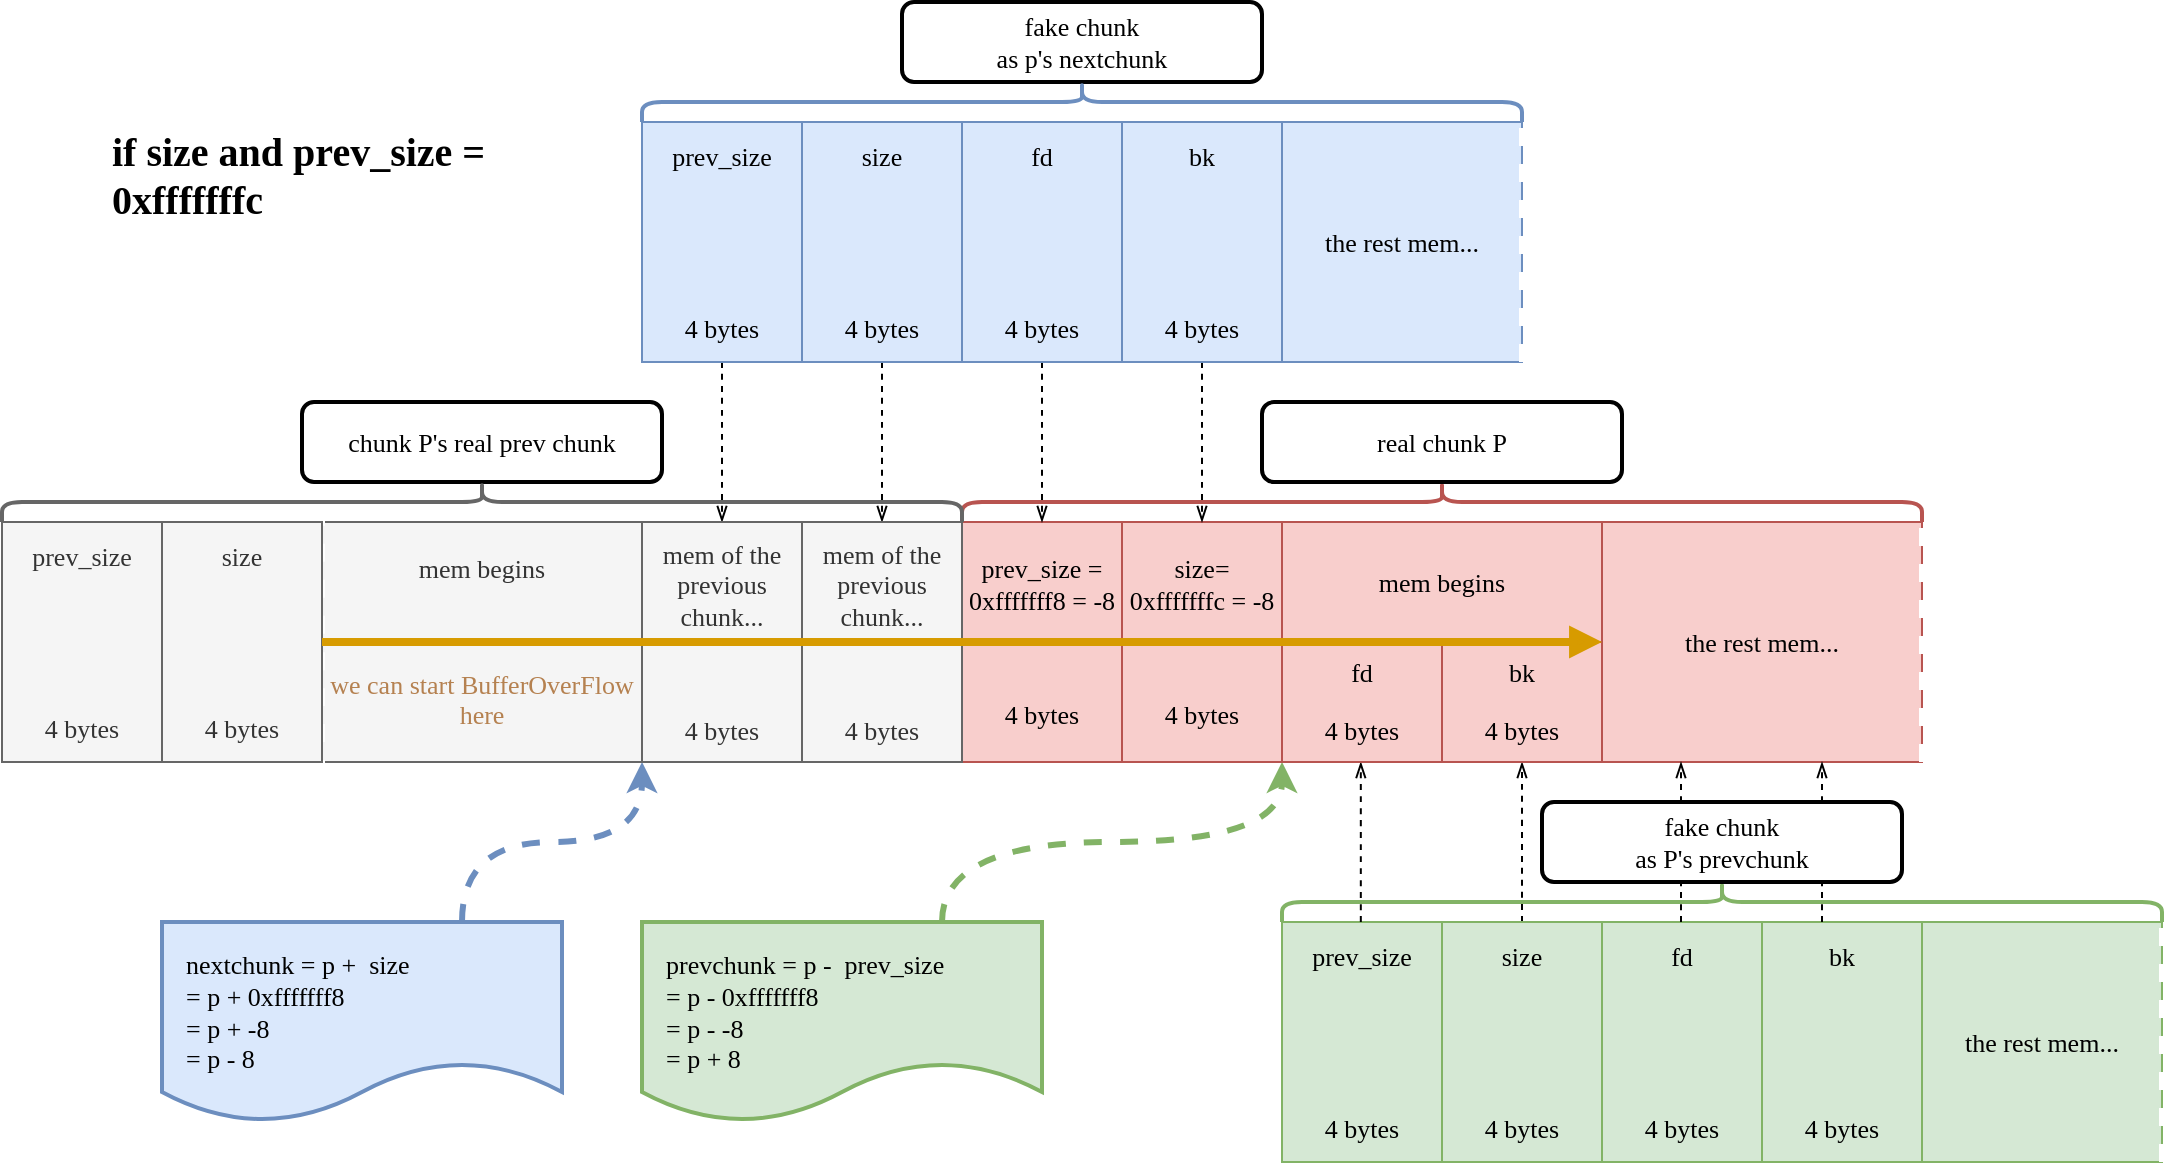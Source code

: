 <mxfile version="17.4.6" type="device"><diagram id="VkEY82_wxlprUZmTHBfm" name="Page-3"><mxGraphModel dx="2036" dy="1806" grid="1" gridSize="10" guides="1" tooltips="1" connect="1" arrows="1" fold="1" page="1" pageScale="1" pageWidth="850" pageHeight="1100" math="0" shadow="0"><root><mxCell id="0"/><mxCell id="1" parent="0"/><mxCell id="0bPIZ9zCThQI2AcsZUhr-45" value="&lt;p style=&quot;font-size: 13px&quot;&gt;&lt;font style=&quot;font-size: 13px&quot;&gt;prev_size&amp;nbsp;&lt;/font&gt;= 0xfffffff8&amp;nbsp;= -8&lt;/p&gt;&lt;p style=&quot;font-size: 13px&quot;&gt;&lt;br style=&quot;font-size: 13px&quot;&gt;&lt;/p&gt;&lt;p style=&quot;font-size: 13px&quot;&gt;4 bytes&lt;br&gt;&lt;/p&gt;" style="rounded=0;whiteSpace=wrap;html=1;fillColor=#f8cecc;strokeColor=#b85450;fontFamily=Verdana;fontStyle=0;fontSize=13;" parent="1" vertex="1"><mxGeometry x="160" y="120" width="80" height="120" as="geometry"/></mxCell><mxCell id="0bPIZ9zCThQI2AcsZUhr-46" value="&lt;p style=&quot;font-size: 13px&quot;&gt;&lt;font style=&quot;font-size: 13px&quot;&gt;size&lt;/font&gt;= 0xfffffffc&amp;nbsp;= -8&lt;/p&gt;&lt;p style=&quot;font-size: 13px&quot;&gt;&lt;span style=&quot;font-size: 13px&quot;&gt;&lt;br style=&quot;font-size: 13px&quot;&gt;&lt;/span&gt;&lt;/p&gt;&lt;p style=&quot;font-size: 13px&quot;&gt;4 bytes&lt;br&gt;&lt;/p&gt;" style="rounded=0;whiteSpace=wrap;html=1;fillColor=#f8cecc;strokeColor=#b85450;fontFamily=Verdana;fontStyle=0;fontSize=13;" parent="1" vertex="1"><mxGeometry x="240" y="120" width="80" height="120" as="geometry"/></mxCell><mxCell id="0bPIZ9zCThQI2AcsZUhr-115" value="" style="edgeStyle=none;rounded=0;orthogonalLoop=1;jettySize=auto;html=1;dashed=1;dashPattern=1 4;fontFamily=Verdana;fontSize=13;fontColor=#CDA2BE;endArrow=block;endFill=1;strokeColor=#FFFFFF;strokeWidth=2;fontStyle=0" parent="1" source="0bPIZ9zCThQI2AcsZUhr-48" target="0bPIZ9zCThQI2AcsZUhr-59" edge="1"><mxGeometry relative="1" as="geometry"/></mxCell><mxCell id="0bPIZ9zCThQI2AcsZUhr-48" value="the rest mem..." style="rounded=0;whiteSpace=wrap;html=1;fontFamily=Verdana;fillColor=#f8cecc;strokeColor=#b85450;fontStyle=0;fontSize=13;" parent="1" vertex="1"><mxGeometry x="480" y="120" width="160" height="120" as="geometry"/></mxCell><mxCell id="0bPIZ9zCThQI2AcsZUhr-50" value="" style="endArrow=none;html=1;rounded=0;fontFamily=Verdana;entryX=1;entryY=0;entryDx=0;entryDy=0;dashed=1;strokeColor=#FFFFFF;strokeWidth=3;exitX=1;exitY=1;exitDx=0;exitDy=0;fillColor=#f8cecc;fontStyle=0;fontSize=13;" parent="1" source="0bPIZ9zCThQI2AcsZUhr-48" target="0bPIZ9zCThQI2AcsZUhr-48" edge="1"><mxGeometry width="50" height="50" relative="1" as="geometry"><mxPoint x="520" y="240" as="sourcePoint"/><mxPoint x="590" y="150" as="targetPoint"/></mxGeometry></mxCell><mxCell id="0bPIZ9zCThQI2AcsZUhr-51" value="" style="shape=curlyBracket;whiteSpace=wrap;html=1;rounded=1;fontFamily=Verdana;fillColor=#f8cecc;strokeColor=#b85450;rotation=90;strokeWidth=2;size=0.5;fontStyle=0;fontSize=13;" parent="1" vertex="1"><mxGeometry x="390" y="-130" width="20" height="480" as="geometry"/></mxCell><mxCell id="0bPIZ9zCThQI2AcsZUhr-54" value="&lt;p style=&quot;font-size: 13px;&quot;&gt;&lt;font style=&quot;font-size: 13px;&quot;&gt;prev_size&lt;/font&gt;&lt;/p&gt;&lt;p style=&quot;font-size: 13px;&quot;&gt;&lt;br style=&quot;font-size: 13px;&quot;&gt;&lt;/p&gt;&lt;p style=&quot;font-size: 13px;&quot;&gt;&lt;br style=&quot;font-size: 13px;&quot;&gt;&lt;/p&gt;&lt;p style=&quot;font-size: 13px;&quot;&gt;&lt;font style=&quot;font-size: 13px;&quot;&gt;4 bytes&lt;/font&gt;&lt;/p&gt;" style="rounded=0;whiteSpace=wrap;html=1;fillColor=#d5e8d4;strokeColor=#82b366;fontFamily=Verdana;fontStyle=0;fontSize=13;" parent="1" vertex="1"><mxGeometry x="320" y="320" width="80" height="120" as="geometry"/></mxCell><mxCell id="0bPIZ9zCThQI2AcsZUhr-103" style="edgeStyle=orthogonalEdgeStyle;curved=1;rounded=0;orthogonalLoop=1;jettySize=auto;html=1;exitX=0.5;exitY=0;exitDx=0;exitDy=0;entryX=0.5;entryY=1;entryDx=0;entryDy=0;dashed=1;fontFamily=Verdana;fontSize=13;endArrow=openThin;endFill=0;strokeColor=#000000;strokeWidth=1;fontStyle=0" parent="1" source="0bPIZ9zCThQI2AcsZUhr-55" edge="1"><mxGeometry relative="1" as="geometry"><mxPoint x="440" y="240" as="targetPoint"/></mxGeometry></mxCell><mxCell id="0bPIZ9zCThQI2AcsZUhr-55" value="&lt;p style=&quot;font-size: 13px;&quot;&gt;&lt;font style=&quot;font-size: 13px;&quot;&gt;size&lt;/font&gt;&lt;/p&gt;&lt;p style=&quot;font-size: 13px;&quot;&gt;&lt;br style=&quot;font-size: 13px;&quot;&gt;&lt;/p&gt;&lt;p style=&quot;font-size: 13px;&quot;&gt;&lt;br style=&quot;font-size: 13px;&quot;&gt;&lt;/p&gt;&lt;p style=&quot;font-size: 13px;&quot;&gt;&lt;font style=&quot;font-size: 13px;&quot;&gt;4 bytes&lt;/font&gt;&lt;/p&gt;" style="rounded=0;whiteSpace=wrap;html=1;fillColor=#d5e8d4;strokeColor=#82b366;fontFamily=Verdana;fontStyle=0;fontSize=13;" parent="1" vertex="1"><mxGeometry x="400" y="320" width="80" height="120" as="geometry"/></mxCell><mxCell id="0bPIZ9zCThQI2AcsZUhr-59" value="&lt;p style=&quot;font-size: 13px;&quot;&gt;&lt;font style=&quot;font-size: 13px;&quot;&gt;mem begins&lt;/font&gt;&lt;/p&gt;" style="rounded=0;whiteSpace=wrap;html=1;fillColor=#f8cecc;strokeColor=#b85450;fontFamily=Verdana;fontStyle=0;fontSize=13;" parent="1" vertex="1"><mxGeometry x="320" y="120" width="160" height="60" as="geometry"/></mxCell><mxCell id="0bPIZ9zCThQI2AcsZUhr-62" value="the rest mem..." style="rounded=0;whiteSpace=wrap;html=1;fontFamily=Verdana;fillColor=#d5e8d4;strokeColor=#82b366;fontStyle=0;fontSize=13;" parent="1" vertex="1"><mxGeometry x="640" y="320" width="120" height="120" as="geometry"/></mxCell><mxCell id="0bPIZ9zCThQI2AcsZUhr-63" value="" style="endArrow=none;html=1;rounded=0;fontFamily=Verdana;entryX=1;entryY=0;entryDx=0;entryDy=0;dashed=1;strokeWidth=3;exitX=1;exitY=1;exitDx=0;exitDy=0;strokeColor=#FFFFFF;fontStyle=0;fontSize=13;" parent="1" source="0bPIZ9zCThQI2AcsZUhr-62" target="0bPIZ9zCThQI2AcsZUhr-62" edge="1"><mxGeometry width="50" height="50" relative="1" as="geometry"><mxPoint x="680" y="440" as="sourcePoint"/><mxPoint x="750" y="350" as="targetPoint"/></mxGeometry></mxCell><mxCell id="0bPIZ9zCThQI2AcsZUhr-64" value="&lt;p style=&quot;font-size: 13px;&quot;&gt;&lt;font style=&quot;font-size: 13px;&quot;&gt;fd&lt;/font&gt;&lt;/p&gt;&lt;p style=&quot;font-size: 13px;&quot;&gt;&lt;font style=&quot;font-size: 13px;&quot;&gt;&lt;br style=&quot;font-size: 13px;&quot;&gt;&lt;/font&gt;&lt;/p&gt;&lt;p style=&quot;font-size: 13px;&quot;&gt;&lt;font style=&quot;font-size: 13px;&quot;&gt;&lt;br style=&quot;font-size: 13px;&quot;&gt;&lt;/font&gt;&lt;/p&gt;&lt;p style=&quot;font-size: 13px;&quot;&gt;&lt;font style=&quot;font-size: 13px;&quot;&gt;4 bytes&lt;/font&gt;&lt;/p&gt;" style="rounded=0;whiteSpace=wrap;html=1;fillColor=#d5e8d4;strokeColor=#82b366;fontFamily=Verdana;fontStyle=0;fontSize=13;" parent="1" vertex="1"><mxGeometry x="480" y="320" width="80" height="120" as="geometry"/></mxCell><mxCell id="0bPIZ9zCThQI2AcsZUhr-65" value="&lt;p style=&quot;font-size: 13px;&quot;&gt;&lt;font style=&quot;font-size: 13px;&quot;&gt;bk&lt;/font&gt;&lt;/p&gt;&lt;p style=&quot;font-size: 13px;&quot;&gt;&lt;font style=&quot;font-size: 13px;&quot;&gt;&lt;br style=&quot;font-size: 13px;&quot;&gt;&lt;/font&gt;&lt;/p&gt;&lt;p style=&quot;font-size: 13px;&quot;&gt;&lt;font style=&quot;font-size: 13px;&quot;&gt;&lt;br style=&quot;font-size: 13px;&quot;&gt;&lt;/font&gt;&lt;/p&gt;&lt;p style=&quot;font-size: 13px;&quot;&gt;&lt;font style=&quot;font-size: 13px;&quot;&gt;4 bytes&lt;/font&gt;&lt;/p&gt;" style="rounded=0;whiteSpace=wrap;html=1;fillColor=#d5e8d4;strokeColor=#82b366;fontFamily=Verdana;fontStyle=0;fontSize=13;" parent="1" vertex="1"><mxGeometry x="560" y="320" width="80" height="120" as="geometry"/></mxCell><mxCell id="0bPIZ9zCThQI2AcsZUhr-87" style="edgeStyle=orthogonalEdgeStyle;curved=1;rounded=0;orthogonalLoop=1;jettySize=auto;html=1;exitX=0.75;exitY=0;exitDx=0;exitDy=0;entryX=1;entryY=1;entryDx=0;entryDy=0;dashed=1;fontFamily=Verdana;fontSize=13;strokeColor=#82b366;strokeWidth=3;fillColor=#d5e8d4;fontStyle=0" parent="1" source="0bPIZ9zCThQI2AcsZUhr-67" target="0bPIZ9zCThQI2AcsZUhr-46" edge="1"><mxGeometry relative="1" as="geometry"/></mxCell><mxCell id="0bPIZ9zCThQI2AcsZUhr-67" value="" style="shape=document;whiteSpace=wrap;html=1;boundedLbl=1;fontFamily=Verdana;fontSize=13;strokeColor=#82b366;strokeWidth=2;fillColor=#d5e8d4;fontStyle=0" parent="1" vertex="1"><mxGeometry y="320" width="200" height="100" as="geometry"/></mxCell><mxCell id="0bPIZ9zCThQI2AcsZUhr-98" style="edgeStyle=orthogonalEdgeStyle;curved=1;rounded=0;orthogonalLoop=1;jettySize=auto;html=1;exitX=0.5;exitY=1;exitDx=0;exitDy=0;dashed=1;fontFamily=Verdana;fontSize=13;strokeColor=#000000;strokeWidth=1;endArrow=openThin;endFill=0;fontStyle=0" parent="1" source="0bPIZ9zCThQI2AcsZUhr-71" target="0bPIZ9zCThQI2AcsZUhr-84" edge="1"><mxGeometry relative="1" as="geometry"/></mxCell><mxCell id="0bPIZ9zCThQI2AcsZUhr-71" value="&lt;p style=&quot;font-size: 13px;&quot;&gt;&lt;font style=&quot;font-size: 13px;&quot;&gt;prev_size&lt;/font&gt;&lt;/p&gt;&lt;p style=&quot;font-size: 13px;&quot;&gt;&lt;br style=&quot;font-size: 13px;&quot;&gt;&lt;/p&gt;&lt;p style=&quot;font-size: 13px;&quot;&gt;&lt;br style=&quot;font-size: 13px;&quot;&gt;&lt;/p&gt;&lt;p style=&quot;font-size: 13px;&quot;&gt;&lt;font style=&quot;font-size: 13px;&quot;&gt;4 bytes&lt;/font&gt;&lt;/p&gt;" style="rounded=0;whiteSpace=wrap;html=1;fillColor=#dae8fc;strokeColor=#6c8ebf;fontFamily=Verdana;fontStyle=0;fontSize=13;" parent="1" vertex="1"><mxGeometry y="-80" width="80" height="120" as="geometry"/></mxCell><mxCell id="0bPIZ9zCThQI2AcsZUhr-99" style="edgeStyle=orthogonalEdgeStyle;curved=1;rounded=0;orthogonalLoop=1;jettySize=auto;html=1;exitX=0.5;exitY=1;exitDx=0;exitDy=0;entryX=0.5;entryY=0;entryDx=0;entryDy=0;dashed=1;fontFamily=Verdana;fontSize=13;endArrow=openThin;endFill=0;strokeColor=#000000;strokeWidth=1;fontStyle=0" parent="1" source="0bPIZ9zCThQI2AcsZUhr-72" target="0bPIZ9zCThQI2AcsZUhr-85" edge="1"><mxGeometry relative="1" as="geometry"/></mxCell><mxCell id="0bPIZ9zCThQI2AcsZUhr-72" value="&lt;p style=&quot;font-size: 13px;&quot;&gt;&lt;font style=&quot;font-size: 13px;&quot;&gt;size&lt;/font&gt;&lt;/p&gt;&lt;p style=&quot;font-size: 13px;&quot;&gt;&lt;br style=&quot;font-size: 13px;&quot;&gt;&lt;/p&gt;&lt;p style=&quot;font-size: 13px;&quot;&gt;&lt;br style=&quot;font-size: 13px;&quot;&gt;&lt;/p&gt;&lt;p style=&quot;font-size: 13px;&quot;&gt;&lt;font style=&quot;font-size: 13px;&quot;&gt;4 bytes&lt;/font&gt;&lt;/p&gt;" style="rounded=0;whiteSpace=wrap;html=1;fillColor=#dae8fc;strokeColor=#6c8ebf;fontFamily=Verdana;fontStyle=0;fontSize=13;" parent="1" vertex="1"><mxGeometry x="80" y="-80" width="80" height="120" as="geometry"/></mxCell><mxCell id="0bPIZ9zCThQI2AcsZUhr-73" value="the rest mem..." style="rounded=0;whiteSpace=wrap;html=1;fontFamily=Verdana;fillColor=#dae8fc;strokeColor=#6c8ebf;fontStyle=0;fontSize=13;" parent="1" vertex="1"><mxGeometry x="320" y="-80" width="120" height="120" as="geometry"/></mxCell><mxCell id="0bPIZ9zCThQI2AcsZUhr-74" value="" style="endArrow=none;html=1;rounded=0;fontFamily=Verdana;entryX=1;entryY=0;entryDx=0;entryDy=0;dashed=1;strokeWidth=3;exitX=1;exitY=1;exitDx=0;exitDy=0;strokeColor=#FFFFFF;fillColor=#dae8fc;fontStyle=0;fontSize=13;" parent="1" source="0bPIZ9zCThQI2AcsZUhr-73" target="0bPIZ9zCThQI2AcsZUhr-73" edge="1"><mxGeometry width="50" height="50" relative="1" as="geometry"><mxPoint x="360" y="40" as="sourcePoint"/><mxPoint x="430" y="-50" as="targetPoint"/></mxGeometry></mxCell><mxCell id="0bPIZ9zCThQI2AcsZUhr-100" style="edgeStyle=orthogonalEdgeStyle;curved=1;rounded=0;orthogonalLoop=1;jettySize=auto;html=1;exitX=0.5;exitY=1;exitDx=0;exitDy=0;entryX=0.5;entryY=0;entryDx=0;entryDy=0;dashed=1;fontFamily=Verdana;fontSize=13;endArrow=openThin;endFill=0;strokeColor=#000000;strokeWidth=1;fontStyle=0" parent="1" source="0bPIZ9zCThQI2AcsZUhr-75" target="0bPIZ9zCThQI2AcsZUhr-45" edge="1"><mxGeometry relative="1" as="geometry"/></mxCell><mxCell id="0bPIZ9zCThQI2AcsZUhr-75" value="&lt;p style=&quot;font-size: 13px;&quot;&gt;&lt;font style=&quot;font-size: 13px;&quot;&gt;fd&lt;/font&gt;&lt;/p&gt;&lt;p style=&quot;font-size: 13px;&quot;&gt;&lt;font style=&quot;font-size: 13px;&quot;&gt;&lt;br style=&quot;font-size: 13px;&quot;&gt;&lt;/font&gt;&lt;/p&gt;&lt;p style=&quot;font-size: 13px;&quot;&gt;&lt;font style=&quot;font-size: 13px;&quot;&gt;&lt;br style=&quot;font-size: 13px;&quot;&gt;&lt;/font&gt;&lt;/p&gt;&lt;p style=&quot;font-size: 13px;&quot;&gt;&lt;font style=&quot;font-size: 13px;&quot;&gt;4 bytes&lt;/font&gt;&lt;/p&gt;" style="rounded=0;whiteSpace=wrap;html=1;fillColor=#dae8fc;strokeColor=#6c8ebf;fontFamily=Verdana;fontStyle=0;fontSize=13;" parent="1" vertex="1"><mxGeometry x="160" y="-80" width="80" height="120" as="geometry"/></mxCell><mxCell id="0bPIZ9zCThQI2AcsZUhr-101" style="edgeStyle=orthogonalEdgeStyle;curved=1;rounded=0;orthogonalLoop=1;jettySize=auto;html=1;exitX=0.5;exitY=1;exitDx=0;exitDy=0;entryX=0.5;entryY=0;entryDx=0;entryDy=0;dashed=1;fontFamily=Verdana;fontSize=13;endArrow=openThin;endFill=0;strokeColor=#000000;strokeWidth=1;fontStyle=0" parent="1" source="0bPIZ9zCThQI2AcsZUhr-76" target="0bPIZ9zCThQI2AcsZUhr-46" edge="1"><mxGeometry relative="1" as="geometry"/></mxCell><mxCell id="0bPIZ9zCThQI2AcsZUhr-76" value="&lt;p style=&quot;font-size: 13px;&quot;&gt;&lt;font style=&quot;font-size: 13px;&quot;&gt;bk&lt;/font&gt;&lt;/p&gt;&lt;p style=&quot;font-size: 13px;&quot;&gt;&lt;font style=&quot;font-size: 13px;&quot;&gt;&lt;br style=&quot;font-size: 13px;&quot;&gt;&lt;/font&gt;&lt;/p&gt;&lt;p style=&quot;font-size: 13px;&quot;&gt;&lt;font style=&quot;font-size: 13px;&quot;&gt;&lt;br style=&quot;font-size: 13px;&quot;&gt;&lt;/font&gt;&lt;/p&gt;&lt;p style=&quot;font-size: 13px;&quot;&gt;&lt;font style=&quot;font-size: 13px;&quot;&gt;4 bytes&lt;/font&gt;&lt;/p&gt;" style="rounded=0;whiteSpace=wrap;html=1;fillColor=#dae8fc;strokeColor=#6c8ebf;fontFamily=Verdana;fontStyle=0;fontSize=13;" parent="1" vertex="1"><mxGeometry x="240" y="-80" width="80" height="120" as="geometry"/></mxCell><mxCell id="0bPIZ9zCThQI2AcsZUhr-89" style="edgeStyle=orthogonalEdgeStyle;curved=1;rounded=0;orthogonalLoop=1;jettySize=auto;html=1;exitX=0.75;exitY=0;exitDx=0;exitDy=0;entryX=0;entryY=1;entryDx=0;entryDy=0;dashed=1;fontFamily=Verdana;fontSize=13;strokeColor=#6c8ebf;strokeWidth=3;fillColor=#dae8fc;fontStyle=0" parent="1" source="0bPIZ9zCThQI2AcsZUhr-77" target="0bPIZ9zCThQI2AcsZUhr-84" edge="1"><mxGeometry relative="1" as="geometry"/></mxCell><mxCell id="0bPIZ9zCThQI2AcsZUhr-77" value="" style="shape=document;whiteSpace=wrap;html=1;boundedLbl=1;fontFamily=Verdana;fontSize=13;strokeColor=#6c8ebf;strokeWidth=2;fillColor=#dae8fc;fontStyle=0" parent="1" vertex="1"><mxGeometry x="-240" y="320" width="200" height="100" as="geometry"/></mxCell><mxCell id="0bPIZ9zCThQI2AcsZUhr-78" value="prevchunk = p - &amp;nbsp;prev_size&lt;br style=&quot;font-size: 13px;&quot;&gt;= p - 0xfffffff8&lt;br style=&quot;font-size: 13px;&quot;&gt;= p - -8&lt;br style=&quot;font-size: 13px;&quot;&gt;= p + 8" style="text;html=1;strokeColor=none;fillColor=none;align=left;verticalAlign=middle;whiteSpace=wrap;rounded=0;fontFamily=Verdana;fontSize=13;fontStyle=0" parent="1" vertex="1"><mxGeometry x="10" y="330" width="180" height="70" as="geometry"/></mxCell><mxCell id="0bPIZ9zCThQI2AcsZUhr-81" value="nextchunk = p + &amp;nbsp;size&lt;br style=&quot;font-size: 13px;&quot;&gt;= p + 0xfffffff8&lt;br style=&quot;font-size: 13px;&quot;&gt;= p + -8&lt;br style=&quot;font-size: 13px;&quot;&gt;= p - 8" style="text;html=1;strokeColor=none;fillColor=none;align=left;verticalAlign=middle;whiteSpace=wrap;rounded=0;fontFamily=Verdana;fontSize=13;fontStyle=0" parent="1" vertex="1"><mxGeometry x="-230" y="330" width="180" height="70" as="geometry"/></mxCell><mxCell id="0bPIZ9zCThQI2AcsZUhr-84" value="&lt;p style=&quot;font-size: 13px;&quot;&gt;&lt;font style=&quot;font-size: 13px;&quot;&gt;mem of&amp;nbsp;&lt;/font&gt;&lt;span style=&quot;font-size: 13px;&quot;&gt;the previous chunk...&lt;/span&gt;&lt;/p&gt;&lt;p style=&quot;font-size: 13px;&quot;&gt;&lt;br style=&quot;font-size: 13px;&quot;&gt;&lt;/p&gt;&lt;p style=&quot;font-size: 13px;&quot;&gt;&lt;font style=&quot;font-size: 13px;&quot;&gt;4 bytes&lt;/font&gt;&lt;/p&gt;" style="rounded=0;whiteSpace=wrap;html=1;fillColor=#f5f5f5;strokeColor=#666666;fontColor=#333333;fontFamily=Verdana;fontStyle=0;fontSize=13;" parent="1" vertex="1"><mxGeometry y="120" width="80" height="120" as="geometry"/></mxCell><mxCell id="0bPIZ9zCThQI2AcsZUhr-85" value="&lt;p style=&quot;font-size: 13px;&quot;&gt;&lt;font style=&quot;font-size: 13px;&quot;&gt;mem of&amp;nbsp;&lt;/font&gt;&lt;span style=&quot;font-size: 13px;&quot;&gt;the previous chunk...&lt;/span&gt;&lt;br style=&quot;font-size: 13px;&quot;&gt;&lt;/p&gt;&lt;p style=&quot;font-size: 13px;&quot;&gt;&lt;span style=&quot;font-size: 13px;&quot;&gt;&lt;br style=&quot;font-size: 13px;&quot;&gt;&lt;/span&gt;&lt;/p&gt;&lt;p style=&quot;font-size: 13px;&quot;&gt;&lt;span style=&quot;font-size: 13px;&quot;&gt;4 bytes&lt;/span&gt;&lt;/p&gt;" style="rounded=0;whiteSpace=wrap;html=1;fillColor=#f5f5f5;strokeColor=#666666;fontColor=#333333;fontFamily=Verdana;fontStyle=0;fontSize=13;" parent="1" vertex="1"><mxGeometry x="80" y="120" width="80" height="120" as="geometry"/></mxCell><mxCell id="0bPIZ9zCThQI2AcsZUhr-92" value="fake chunk&lt;br style=&quot;font-size: 13px;&quot;&gt;as p's nextchunk" style="rounded=1;whiteSpace=wrap;html=1;fontFamily=Verdana;strokeWidth=2;fontSize=13;fontStyle=0" parent="1" vertex="1"><mxGeometry x="130" y="-140" width="180" height="40" as="geometry"/></mxCell><mxCell id="0bPIZ9zCThQI2AcsZUhr-93" value="" style="shape=curlyBracket;whiteSpace=wrap;html=1;rounded=1;fontFamily=Verdana;fillColor=#d5e8d4;strokeColor=#82b366;rotation=90;strokeWidth=2;fontStyle=0;fontSize=13;" parent="1" vertex="1"><mxGeometry x="530" y="90" width="20" height="440" as="geometry"/></mxCell><mxCell id="0bPIZ9zCThQI2AcsZUhr-94" value="real chunk P" style="rounded=1;whiteSpace=wrap;html=1;fontFamily=Verdana;strokeWidth=2;fontSize=13;fontStyle=0" parent="1" vertex="1"><mxGeometry x="310" y="60" width="180" height="40" as="geometry"/></mxCell><mxCell id="0bPIZ9zCThQI2AcsZUhr-95" value="" style="shape=curlyBracket;whiteSpace=wrap;html=1;rounded=1;fontFamily=Verdana;fillColor=#dae8fc;strokeColor=#6c8ebf;rotation=90;strokeWidth=2;fontStyle=0;fontSize=13;" parent="1" vertex="1"><mxGeometry x="210" y="-310" width="20" height="440" as="geometry"/></mxCell><mxCell id="0bPIZ9zCThQI2AcsZUhr-97" value="&lt;p style=&quot;font-size: 13px;&quot;&gt;&lt;font style=&quot;font-size: 13px;&quot;&gt;mem begins&lt;/font&gt;&lt;/p&gt;&lt;p style=&quot;font-size: 13px;&quot;&gt;&lt;font style=&quot;font-size: 13px;&quot;&gt;&lt;br style=&quot;font-size: 13px;&quot;&gt;&lt;/font&gt;&lt;/p&gt;&lt;p style=&quot;font-size: 13px;&quot;&gt;&lt;font style=&quot;font-size: 13px;&quot; color=&quot;#b58150&quot;&gt;&lt;span style=&quot;font-size: 13px;&quot;&gt;we can start BufferOverFlow here&lt;/span&gt;&lt;/font&gt;&lt;/p&gt;" style="rounded=0;whiteSpace=wrap;html=1;fillColor=#f5f5f5;strokeColor=#666666;fontColor=#333333;fontFamily=Verdana;fontStyle=0;fontSize=13;" parent="1" vertex="1"><mxGeometry x="-160" y="120" width="160" height="120" as="geometry"/></mxCell><mxCell id="0bPIZ9zCThQI2AcsZUhr-105" style="edgeStyle=orthogonalEdgeStyle;curved=1;rounded=0;orthogonalLoop=1;jettySize=auto;html=1;exitX=0.5;exitY=0;exitDx=0;exitDy=0;entryX=0.5;entryY=1;entryDx=0;entryDy=0;dashed=1;fontFamily=Verdana;fontSize=13;endArrow=openThin;endFill=0;strokeColor=#000000;strokeWidth=1;fontStyle=0" parent="1" edge="1"><mxGeometry relative="1" as="geometry"><mxPoint x="519.5" y="320" as="sourcePoint"/><mxPoint x="519.5" y="240" as="targetPoint"/></mxGeometry></mxCell><mxCell id="0bPIZ9zCThQI2AcsZUhr-106" style="edgeStyle=orthogonalEdgeStyle;curved=1;rounded=0;orthogonalLoop=1;jettySize=auto;html=1;exitX=0.5;exitY=0;exitDx=0;exitDy=0;entryX=0.5;entryY=1;entryDx=0;entryDy=0;dashed=1;fontFamily=Verdana;fontSize=13;endArrow=openThin;endFill=0;strokeColor=#000000;strokeWidth=1;fontStyle=0" parent="1" edge="1"><mxGeometry relative="1" as="geometry"><mxPoint x="590" y="320" as="sourcePoint"/><mxPoint x="590" y="240" as="targetPoint"/></mxGeometry></mxCell><mxCell id="0bPIZ9zCThQI2AcsZUhr-90" value="fake chunk&lt;br style=&quot;font-size: 13px;&quot;&gt;as P's prevchunk" style="rounded=1;whiteSpace=wrap;html=1;fontFamily=Verdana;strokeWidth=2;fontSize=13;fontStyle=0" parent="1" vertex="1"><mxGeometry x="450" y="260" width="180" height="40" as="geometry"/></mxCell><mxCell id="0bPIZ9zCThQI2AcsZUhr-107" style="edgeStyle=orthogonalEdgeStyle;curved=1;rounded=0;orthogonalLoop=1;jettySize=auto;html=1;exitX=0;exitY=1;exitDx=0;exitDy=0;entryX=0;entryY=0;entryDx=0;entryDy=0;dashed=1;fontFamily=Verdana;fontSize=13;endArrow=openThin;endFill=0;strokeColor=#FFFFFF;strokeWidth=3;fontStyle=0" parent="1" source="0bPIZ9zCThQI2AcsZUhr-97" target="0bPIZ9zCThQI2AcsZUhr-97" edge="1"><mxGeometry relative="1" as="geometry"/></mxCell><mxCell id="0bPIZ9zCThQI2AcsZUhr-108" value="chunk P's real prev chunk" style="rounded=1;whiteSpace=wrap;html=1;fontFamily=Verdana;strokeWidth=2;fontSize=13;fontStyle=0" parent="1" vertex="1"><mxGeometry x="-170" y="60" width="180" height="40" as="geometry"/></mxCell><mxCell id="0bPIZ9zCThQI2AcsZUhr-109" value="&lt;p style=&quot;font-size: 13px;&quot;&gt;&lt;font style=&quot;font-size: 13px;&quot;&gt;prev_size&lt;/font&gt;&lt;/p&gt;&lt;p style=&quot;font-size: 13px;&quot;&gt;&lt;br style=&quot;font-size: 13px;&quot;&gt;&lt;/p&gt;&lt;p style=&quot;font-size: 13px;&quot;&gt;&lt;br style=&quot;font-size: 13px;&quot;&gt;&lt;/p&gt;&lt;p style=&quot;font-size: 13px;&quot;&gt;&lt;font style=&quot;font-size: 13px;&quot;&gt;4 bytes&lt;/font&gt;&lt;/p&gt;" style="rounded=0;whiteSpace=wrap;html=1;fillColor=#f5f5f5;strokeColor=#666666;fontColor=#333333;fontFamily=Verdana;fontStyle=0;fontSize=13;" parent="1" vertex="1"><mxGeometry x="-320" y="120" width="80" height="120" as="geometry"/></mxCell><mxCell id="0bPIZ9zCThQI2AcsZUhr-110" value="&lt;p style=&quot;font-size: 13px;&quot;&gt;&lt;font style=&quot;font-size: 13px;&quot;&gt;size&lt;/font&gt;&lt;/p&gt;&lt;p style=&quot;font-size: 13px;&quot;&gt;&lt;font style=&quot;font-size: 13px;&quot;&gt;&lt;br style=&quot;font-size: 13px;&quot;&gt;&lt;/font&gt;&lt;/p&gt;&lt;p style=&quot;font-size: 13px;&quot;&gt;&lt;font style=&quot;font-size: 13px;&quot;&gt;&lt;br style=&quot;font-size: 13px;&quot;&gt;&lt;/font&gt;&lt;/p&gt;&lt;p style=&quot;font-size: 13px;&quot;&gt;&lt;font style=&quot;font-size: 13px;&quot;&gt;4 bytes&lt;/font&gt;&lt;/p&gt;" style="rounded=0;whiteSpace=wrap;html=1;fillColor=#f5f5f5;strokeColor=#666666;fontColor=#333333;fontFamily=Verdana;fontStyle=0;fontSize=13;" parent="1" vertex="1"><mxGeometry x="-240" y="120" width="80" height="120" as="geometry"/></mxCell><mxCell id="0bPIZ9zCThQI2AcsZUhr-111" value="" style="shape=curlyBracket;whiteSpace=wrap;html=1;rounded=1;fontFamily=Verdana;fillColor=#f5f5f5;strokeColor=#666666;rotation=90;strokeWidth=2;size=0.5;fontColor=#333333;fontStyle=0;fontSize=13;" parent="1" vertex="1"><mxGeometry x="-90" y="-130" width="20" height="480" as="geometry"/></mxCell><mxCell id="0bPIZ9zCThQI2AcsZUhr-116" style="edgeStyle=orthogonalEdgeStyle;curved=1;rounded=0;orthogonalLoop=1;jettySize=auto;html=1;exitX=0.5;exitY=0;exitDx=0;exitDy=0;entryX=0.5;entryY=1;entryDx=0;entryDy=0;dashed=1;fontFamily=Verdana;fontSize=13;endArrow=openThin;endFill=0;strokeColor=#000000;strokeWidth=1;fontStyle=0" parent="1" edge="1"><mxGeometry relative="1" as="geometry"><mxPoint x="359.41" y="320" as="sourcePoint"/><mxPoint x="359.41" y="240" as="targetPoint"/></mxGeometry></mxCell><mxCell id="0bPIZ9zCThQI2AcsZUhr-118" value="" style="edgeStyle=none;rounded=0;orthogonalLoop=1;jettySize=auto;html=1;fontFamily=Verdana;fontSize=13;fontColor=#B58150;endArrow=block;endFill=1;strokeColor=#FFFFFF;strokeWidth=2;fontStyle=0" parent="1" source="0bPIZ9zCThQI2AcsZUhr-117" target="0bPIZ9zCThQI2AcsZUhr-59" edge="1"><mxGeometry relative="1" as="geometry"/></mxCell><mxCell id="0bPIZ9zCThQI2AcsZUhr-117" value="&lt;p style=&quot;font-size: 13px;&quot;&gt;&lt;font style=&quot;font-size: 13px;&quot;&gt;fd&lt;/font&gt;&lt;/p&gt;&lt;p style=&quot;font-size: 13px;&quot;&gt;&lt;font style=&quot;font-size: 13px;&quot;&gt;4 bytes&lt;/font&gt;&lt;/p&gt;" style="rounded=0;whiteSpace=wrap;html=1;fillColor=#f8cecc;strokeColor=#b85450;fontFamily=Verdana;fontStyle=0;fontSize=13;" parent="1" vertex="1"><mxGeometry x="320" y="180" width="80" height="60" as="geometry"/></mxCell><mxCell id="0bPIZ9zCThQI2AcsZUhr-119" value="&lt;p style=&quot;font-size: 13px;&quot;&gt;&lt;font style=&quot;font-size: 13px;&quot;&gt;bk&lt;/font&gt;&lt;/p&gt;&lt;p style=&quot;font-size: 13px;&quot;&gt;&lt;font style=&quot;font-size: 13px;&quot;&gt;4 bytes&lt;/font&gt;&lt;/p&gt;" style="rounded=0;whiteSpace=wrap;html=1;fillColor=#f8cecc;strokeColor=#b85450;fontFamily=Verdana;fontStyle=0;fontSize=13;" parent="1" vertex="1"><mxGeometry x="400" y="180" width="80" height="60" as="geometry"/></mxCell><mxCell id="0bPIZ9zCThQI2AcsZUhr-113" style="rounded=0;orthogonalLoop=1;jettySize=auto;html=1;exitX=1;exitY=0.5;exitDx=0;exitDy=0;entryX=1;entryY=0.5;entryDx=0;entryDy=0;fontFamily=Verdana;fontSize=13;endArrow=block;endFill=1;strokeColor=#d79b00;strokeWidth=4;fillColor=#ffcd28;gradientColor=#ffa500;fontStyle=0" parent="1" edge="1"><mxGeometry relative="1" as="geometry"><mxPoint x="-160" y="180" as="sourcePoint"/><mxPoint x="480.0" y="180" as="targetPoint"/></mxGeometry></mxCell><mxCell id="0bPIZ9zCThQI2AcsZUhr-125" value="&lt;h1 style=&quot;font-size: 20px;&quot;&gt;&lt;font color=&quot;#000000&quot; style=&quot;font-size: 20px;&quot;&gt;&lt;span style=&quot;font-size: 20px;&quot;&gt;if size and prev_size = 0xfffffffc&lt;/span&gt;&lt;/font&gt;&lt;/h1&gt;&lt;p style=&quot;font-size: 20px;&quot;&gt;&lt;br style=&quot;font-size: 20px;&quot;&gt;&lt;/p&gt;" style="text;html=1;strokeColor=none;fillColor=none;spacing=5;spacingTop=-20;whiteSpace=wrap;overflow=hidden;rounded=0;fontFamily=Verdana;fontSize=20;fontColor=#B58150;fontStyle=0" parent="1" vertex="1"><mxGeometry x="-270" y="-80" width="245" height="120" as="geometry"/></mxCell></root></mxGraphModel></diagram></mxfile>